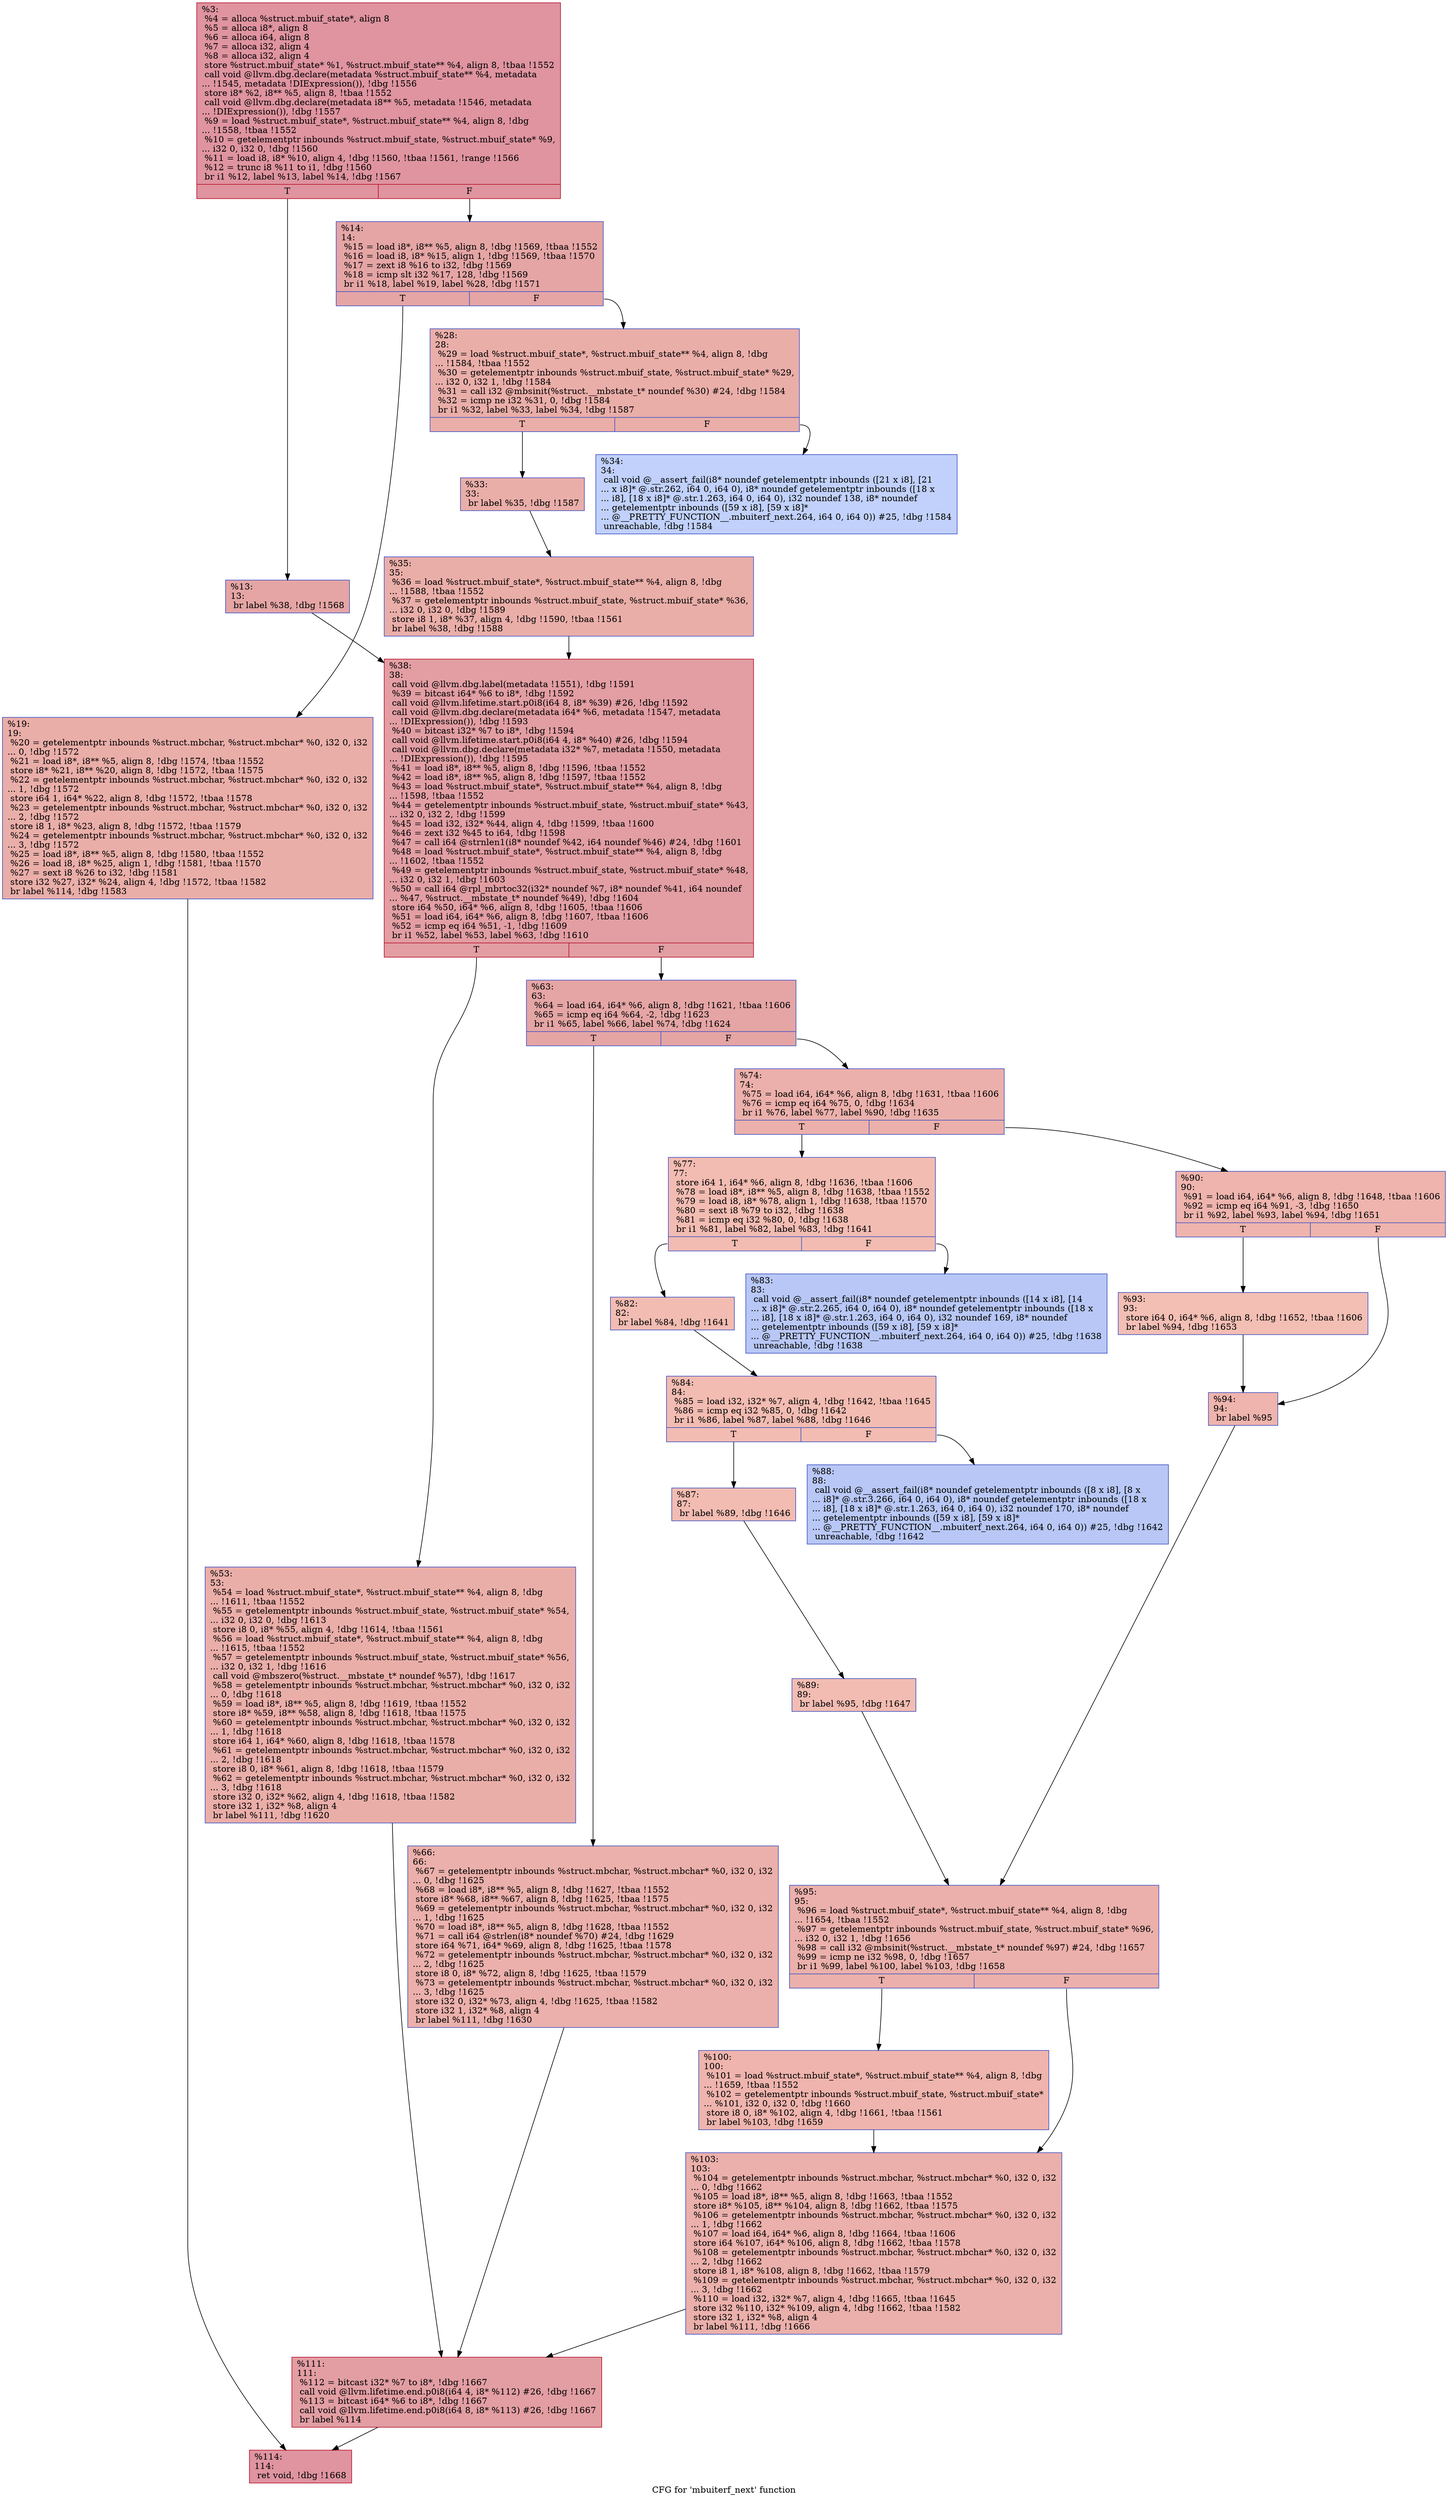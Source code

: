 digraph "CFG for 'mbuiterf_next' function" {
	label="CFG for 'mbuiterf_next' function";

	Node0x270a580 [shape=record,color="#b70d28ff", style=filled, fillcolor="#b70d2870",label="{%3:\l  %4 = alloca %struct.mbuif_state*, align 8\l  %5 = alloca i8*, align 8\l  %6 = alloca i64, align 8\l  %7 = alloca i32, align 4\l  %8 = alloca i32, align 4\l  store %struct.mbuif_state* %1, %struct.mbuif_state** %4, align 8, !tbaa !1552\l  call void @llvm.dbg.declare(metadata %struct.mbuif_state** %4, metadata\l... !1545, metadata !DIExpression()), !dbg !1556\l  store i8* %2, i8** %5, align 8, !tbaa !1552\l  call void @llvm.dbg.declare(metadata i8** %5, metadata !1546, metadata\l... !DIExpression()), !dbg !1557\l  %9 = load %struct.mbuif_state*, %struct.mbuif_state** %4, align 8, !dbg\l... !1558, !tbaa !1552\l  %10 = getelementptr inbounds %struct.mbuif_state, %struct.mbuif_state* %9,\l... i32 0, i32 0, !dbg !1560\l  %11 = load i8, i8* %10, align 4, !dbg !1560, !tbaa !1561, !range !1566\l  %12 = trunc i8 %11 to i1, !dbg !1560\l  br i1 %12, label %13, label %14, !dbg !1567\l|{<s0>T|<s1>F}}"];
	Node0x270a580:s0 -> Node0x270a650;
	Node0x270a580:s1 -> Node0x270a6a0;
	Node0x270a650 [shape=record,color="#3d50c3ff", style=filled, fillcolor="#c5333470",label="{%13:\l13:                                               \l  br label %38, !dbg !1568\l}"];
	Node0x270a650 -> Node0x270a880;
	Node0x270a6a0 [shape=record,color="#3d50c3ff", style=filled, fillcolor="#c5333470",label="{%14:\l14:                                               \l  %15 = load i8*, i8** %5, align 8, !dbg !1569, !tbaa !1552\l  %16 = load i8, i8* %15, align 1, !dbg !1569, !tbaa !1570\l  %17 = zext i8 %16 to i32, !dbg !1569\l  %18 = icmp slt i32 %17, 128, !dbg !1569\l  br i1 %18, label %19, label %28, !dbg !1571\l|{<s0>T|<s1>F}}"];
	Node0x270a6a0:s0 -> Node0x270a6f0;
	Node0x270a6a0:s1 -> Node0x270a740;
	Node0x270a6f0 [shape=record,color="#3d50c3ff", style=filled, fillcolor="#d0473d70",label="{%19:\l19:                                               \l  %20 = getelementptr inbounds %struct.mbchar, %struct.mbchar* %0, i32 0, i32\l... 0, !dbg !1572\l  %21 = load i8*, i8** %5, align 8, !dbg !1574, !tbaa !1552\l  store i8* %21, i8** %20, align 8, !dbg !1572, !tbaa !1575\l  %22 = getelementptr inbounds %struct.mbchar, %struct.mbchar* %0, i32 0, i32\l... 1, !dbg !1572\l  store i64 1, i64* %22, align 8, !dbg !1572, !tbaa !1578\l  %23 = getelementptr inbounds %struct.mbchar, %struct.mbchar* %0, i32 0, i32\l... 2, !dbg !1572\l  store i8 1, i8* %23, align 8, !dbg !1572, !tbaa !1579\l  %24 = getelementptr inbounds %struct.mbchar, %struct.mbchar* %0, i32 0, i32\l... 3, !dbg !1572\l  %25 = load i8*, i8** %5, align 8, !dbg !1580, !tbaa !1552\l  %26 = load i8, i8* %25, align 1, !dbg !1581, !tbaa !1570\l  %27 = sext i8 %26 to i32, !dbg !1581\l  store i32 %27, i32* %24, align 4, !dbg !1572, !tbaa !1582\l  br label %114, !dbg !1583\l}"];
	Node0x270a6f0 -> Node0x270ae70;
	Node0x270a740 [shape=record,color="#3d50c3ff", style=filled, fillcolor="#d0473d70",label="{%28:\l28:                                               \l  %29 = load %struct.mbuif_state*, %struct.mbuif_state** %4, align 8, !dbg\l... !1584, !tbaa !1552\l  %30 = getelementptr inbounds %struct.mbuif_state, %struct.mbuif_state* %29,\l... i32 0, i32 1, !dbg !1584\l  %31 = call i32 @mbsinit(%struct.__mbstate_t* noundef %30) #24, !dbg !1584\l  %32 = icmp ne i32 %31, 0, !dbg !1584\l  br i1 %32, label %33, label %34, !dbg !1587\l|{<s0>T|<s1>F}}"];
	Node0x270a740:s0 -> Node0x270a790;
	Node0x270a740:s1 -> Node0x270a7e0;
	Node0x270a790 [shape=record,color="#3d50c3ff", style=filled, fillcolor="#d0473d70",label="{%33:\l33:                                               \l  br label %35, !dbg !1587\l}"];
	Node0x270a790 -> Node0x270a830;
	Node0x270a7e0 [shape=record,color="#3d50c3ff", style=filled, fillcolor="#7396f570",label="{%34:\l34:                                               \l  call void @__assert_fail(i8* noundef getelementptr inbounds ([21 x i8], [21\l... x i8]* @.str.262, i64 0, i64 0), i8* noundef getelementptr inbounds ([18 x\l... i8], [18 x i8]* @.str.1.263, i64 0, i64 0), i32 noundef 138, i8* noundef\l... getelementptr inbounds ([59 x i8], [59 x i8]*\l... @__PRETTY_FUNCTION__.mbuiterf_next.264, i64 0, i64 0)) #25, !dbg !1584\l  unreachable, !dbg !1584\l}"];
	Node0x270a830 [shape=record,color="#3d50c3ff", style=filled, fillcolor="#d0473d70",label="{%35:\l35:                                               \l  %36 = load %struct.mbuif_state*, %struct.mbuif_state** %4, align 8, !dbg\l... !1588, !tbaa !1552\l  %37 = getelementptr inbounds %struct.mbuif_state, %struct.mbuif_state* %36,\l... i32 0, i32 0, !dbg !1589\l  store i8 1, i8* %37, align 4, !dbg !1590, !tbaa !1561\l  br label %38, !dbg !1588\l}"];
	Node0x270a830 -> Node0x270a880;
	Node0x270a880 [shape=record,color="#b70d28ff", style=filled, fillcolor="#be242e70",label="{%38:\l38:                                               \l  call void @llvm.dbg.label(metadata !1551), !dbg !1591\l  %39 = bitcast i64* %6 to i8*, !dbg !1592\l  call void @llvm.lifetime.start.p0i8(i64 8, i8* %39) #26, !dbg !1592\l  call void @llvm.dbg.declare(metadata i64* %6, metadata !1547, metadata\l... !DIExpression()), !dbg !1593\l  %40 = bitcast i32* %7 to i8*, !dbg !1594\l  call void @llvm.lifetime.start.p0i8(i64 4, i8* %40) #26, !dbg !1594\l  call void @llvm.dbg.declare(metadata i32* %7, metadata !1550, metadata\l... !DIExpression()), !dbg !1595\l  %41 = load i8*, i8** %5, align 8, !dbg !1596, !tbaa !1552\l  %42 = load i8*, i8** %5, align 8, !dbg !1597, !tbaa !1552\l  %43 = load %struct.mbuif_state*, %struct.mbuif_state** %4, align 8, !dbg\l... !1598, !tbaa !1552\l  %44 = getelementptr inbounds %struct.mbuif_state, %struct.mbuif_state* %43,\l... i32 0, i32 2, !dbg !1599\l  %45 = load i32, i32* %44, align 4, !dbg !1599, !tbaa !1600\l  %46 = zext i32 %45 to i64, !dbg !1598\l  %47 = call i64 @strnlen1(i8* noundef %42, i64 noundef %46) #24, !dbg !1601\l  %48 = load %struct.mbuif_state*, %struct.mbuif_state** %4, align 8, !dbg\l... !1602, !tbaa !1552\l  %49 = getelementptr inbounds %struct.mbuif_state, %struct.mbuif_state* %48,\l... i32 0, i32 1, !dbg !1603\l  %50 = call i64 @rpl_mbrtoc32(i32* noundef %7, i8* noundef %41, i64 noundef\l... %47, %struct.__mbstate_t* noundef %49), !dbg !1604\l  store i64 %50, i64* %6, align 8, !dbg !1605, !tbaa !1606\l  %51 = load i64, i64* %6, align 8, !dbg !1607, !tbaa !1606\l  %52 = icmp eq i64 %51, -1, !dbg !1609\l  br i1 %52, label %53, label %63, !dbg !1610\l|{<s0>T|<s1>F}}"];
	Node0x270a880:s0 -> Node0x270a8d0;
	Node0x270a880:s1 -> Node0x270a920;
	Node0x270a8d0 [shape=record,color="#3d50c3ff", style=filled, fillcolor="#d0473d70",label="{%53:\l53:                                               \l  %54 = load %struct.mbuif_state*, %struct.mbuif_state** %4, align 8, !dbg\l... !1611, !tbaa !1552\l  %55 = getelementptr inbounds %struct.mbuif_state, %struct.mbuif_state* %54,\l... i32 0, i32 0, !dbg !1613\l  store i8 0, i8* %55, align 4, !dbg !1614, !tbaa !1561\l  %56 = load %struct.mbuif_state*, %struct.mbuif_state** %4, align 8, !dbg\l... !1615, !tbaa !1552\l  %57 = getelementptr inbounds %struct.mbuif_state, %struct.mbuif_state* %56,\l... i32 0, i32 1, !dbg !1616\l  call void @mbszero(%struct.__mbstate_t* noundef %57), !dbg !1617\l  %58 = getelementptr inbounds %struct.mbchar, %struct.mbchar* %0, i32 0, i32\l... 0, !dbg !1618\l  %59 = load i8*, i8** %5, align 8, !dbg !1619, !tbaa !1552\l  store i8* %59, i8** %58, align 8, !dbg !1618, !tbaa !1575\l  %60 = getelementptr inbounds %struct.mbchar, %struct.mbchar* %0, i32 0, i32\l... 1, !dbg !1618\l  store i64 1, i64* %60, align 8, !dbg !1618, !tbaa !1578\l  %61 = getelementptr inbounds %struct.mbchar, %struct.mbchar* %0, i32 0, i32\l... 2, !dbg !1618\l  store i8 0, i8* %61, align 8, !dbg !1618, !tbaa !1579\l  %62 = getelementptr inbounds %struct.mbchar, %struct.mbchar* %0, i32 0, i32\l... 3, !dbg !1618\l  store i32 0, i32* %62, align 4, !dbg !1618, !tbaa !1582\l  store i32 1, i32* %8, align 4\l  br label %111, !dbg !1620\l}"];
	Node0x270a8d0 -> Node0x270ae20;
	Node0x270a920 [shape=record,color="#3d50c3ff", style=filled, fillcolor="#c5333470",label="{%63:\l63:                                               \l  %64 = load i64, i64* %6, align 8, !dbg !1621, !tbaa !1606\l  %65 = icmp eq i64 %64, -2, !dbg !1623\l  br i1 %65, label %66, label %74, !dbg !1624\l|{<s0>T|<s1>F}}"];
	Node0x270a920:s0 -> Node0x270a970;
	Node0x270a920:s1 -> Node0x270a9c0;
	Node0x270a970 [shape=record,color="#3d50c3ff", style=filled, fillcolor="#d24b4070",label="{%66:\l66:                                               \l  %67 = getelementptr inbounds %struct.mbchar, %struct.mbchar* %0, i32 0, i32\l... 0, !dbg !1625\l  %68 = load i8*, i8** %5, align 8, !dbg !1627, !tbaa !1552\l  store i8* %68, i8** %67, align 8, !dbg !1625, !tbaa !1575\l  %69 = getelementptr inbounds %struct.mbchar, %struct.mbchar* %0, i32 0, i32\l... 1, !dbg !1625\l  %70 = load i8*, i8** %5, align 8, !dbg !1628, !tbaa !1552\l  %71 = call i64 @strlen(i8* noundef %70) #24, !dbg !1629\l  store i64 %71, i64* %69, align 8, !dbg !1625, !tbaa !1578\l  %72 = getelementptr inbounds %struct.mbchar, %struct.mbchar* %0, i32 0, i32\l... 2, !dbg !1625\l  store i8 0, i8* %72, align 8, !dbg !1625, !tbaa !1579\l  %73 = getelementptr inbounds %struct.mbchar, %struct.mbchar* %0, i32 0, i32\l... 3, !dbg !1625\l  store i32 0, i32* %73, align 4, !dbg !1625, !tbaa !1582\l  store i32 1, i32* %8, align 4\l  br label %111, !dbg !1630\l}"];
	Node0x270a970 -> Node0x270ae20;
	Node0x270a9c0 [shape=record,color="#3d50c3ff", style=filled, fillcolor="#d24b4070",label="{%74:\l74:                                               \l  %75 = load i64, i64* %6, align 8, !dbg !1631, !tbaa !1606\l  %76 = icmp eq i64 %75, 0, !dbg !1634\l  br i1 %76, label %77, label %90, !dbg !1635\l|{<s0>T|<s1>F}}"];
	Node0x270a9c0:s0 -> Node0x270aa10;
	Node0x270a9c0:s1 -> Node0x270ac40;
	Node0x270aa10 [shape=record,color="#3d50c3ff", style=filled, fillcolor="#e1675170",label="{%77:\l77:                                               \l  store i64 1, i64* %6, align 8, !dbg !1636, !tbaa !1606\l  %78 = load i8*, i8** %5, align 8, !dbg !1638, !tbaa !1552\l  %79 = load i8, i8* %78, align 1, !dbg !1638, !tbaa !1570\l  %80 = sext i8 %79 to i32, !dbg !1638\l  %81 = icmp eq i32 %80, 0, !dbg !1638\l  br i1 %81, label %82, label %83, !dbg !1641\l|{<s0>T|<s1>F}}"];
	Node0x270aa10:s0 -> Node0x270aa60;
	Node0x270aa10:s1 -> Node0x270aab0;
	Node0x270aa60 [shape=record,color="#3d50c3ff", style=filled, fillcolor="#e1675170",label="{%82:\l82:                                               \l  br label %84, !dbg !1641\l}"];
	Node0x270aa60 -> Node0x270ab00;
	Node0x270aab0 [shape=record,color="#3d50c3ff", style=filled, fillcolor="#5f7fe870",label="{%83:\l83:                                               \l  call void @__assert_fail(i8* noundef getelementptr inbounds ([14 x i8], [14\l... x i8]* @.str.2.265, i64 0, i64 0), i8* noundef getelementptr inbounds ([18 x\l... i8], [18 x i8]* @.str.1.263, i64 0, i64 0), i32 noundef 169, i8* noundef\l... getelementptr inbounds ([59 x i8], [59 x i8]*\l... @__PRETTY_FUNCTION__.mbuiterf_next.264, i64 0, i64 0)) #25, !dbg !1638\l  unreachable, !dbg !1638\l}"];
	Node0x270ab00 [shape=record,color="#3d50c3ff", style=filled, fillcolor="#e1675170",label="{%84:\l84:                                               \l  %85 = load i32, i32* %7, align 4, !dbg !1642, !tbaa !1645\l  %86 = icmp eq i32 %85, 0, !dbg !1642\l  br i1 %86, label %87, label %88, !dbg !1646\l|{<s0>T|<s1>F}}"];
	Node0x270ab00:s0 -> Node0x270ab50;
	Node0x270ab00:s1 -> Node0x270aba0;
	Node0x270ab50 [shape=record,color="#3d50c3ff", style=filled, fillcolor="#e1675170",label="{%87:\l87:                                               \l  br label %89, !dbg !1646\l}"];
	Node0x270ab50 -> Node0x270abf0;
	Node0x270aba0 [shape=record,color="#3d50c3ff", style=filled, fillcolor="#5f7fe870",label="{%88:\l88:                                               \l  call void @__assert_fail(i8* noundef getelementptr inbounds ([8 x i8], [8 x\l... i8]* @.str.3.266, i64 0, i64 0), i8* noundef getelementptr inbounds ([18 x\l... i8], [18 x i8]* @.str.1.263, i64 0, i64 0), i32 noundef 170, i8* noundef\l... getelementptr inbounds ([59 x i8], [59 x i8]*\l... @__PRETTY_FUNCTION__.mbuiterf_next.264, i64 0, i64 0)) #25, !dbg !1642\l  unreachable, !dbg !1642\l}"];
	Node0x270abf0 [shape=record,color="#3d50c3ff", style=filled, fillcolor="#e1675170",label="{%89:\l89:                                               \l  br label %95, !dbg !1647\l}"];
	Node0x270abf0 -> Node0x270ad30;
	Node0x270ac40 [shape=record,color="#3d50c3ff", style=filled, fillcolor="#d8564670",label="{%90:\l90:                                               \l  %91 = load i64, i64* %6, align 8, !dbg !1648, !tbaa !1606\l  %92 = icmp eq i64 %91, -3, !dbg !1650\l  br i1 %92, label %93, label %94, !dbg !1651\l|{<s0>T|<s1>F}}"];
	Node0x270ac40:s0 -> Node0x270ac90;
	Node0x270ac40:s1 -> Node0x270ace0;
	Node0x270ac90 [shape=record,color="#3d50c3ff", style=filled, fillcolor="#e36c5570",label="{%93:\l93:                                               \l  store i64 0, i64* %6, align 8, !dbg !1652, !tbaa !1606\l  br label %94, !dbg !1653\l}"];
	Node0x270ac90 -> Node0x270ace0;
	Node0x270ace0 [shape=record,color="#3d50c3ff", style=filled, fillcolor="#d8564670",label="{%94:\l94:                                               \l  br label %95\l}"];
	Node0x270ace0 -> Node0x270ad30;
	Node0x270ad30 [shape=record,color="#3d50c3ff", style=filled, fillcolor="#d24b4070",label="{%95:\l95:                                               \l  %96 = load %struct.mbuif_state*, %struct.mbuif_state** %4, align 8, !dbg\l... !1654, !tbaa !1552\l  %97 = getelementptr inbounds %struct.mbuif_state, %struct.mbuif_state* %96,\l... i32 0, i32 1, !dbg !1656\l  %98 = call i32 @mbsinit(%struct.__mbstate_t* noundef %97) #24, !dbg !1657\l  %99 = icmp ne i32 %98, 0, !dbg !1657\l  br i1 %99, label %100, label %103, !dbg !1658\l|{<s0>T|<s1>F}}"];
	Node0x270ad30:s0 -> Node0x270ad80;
	Node0x270ad30:s1 -> Node0x270add0;
	Node0x270ad80 [shape=record,color="#3d50c3ff", style=filled, fillcolor="#d8564670",label="{%100:\l100:                                              \l  %101 = load %struct.mbuif_state*, %struct.mbuif_state** %4, align 8, !dbg\l... !1659, !tbaa !1552\l  %102 = getelementptr inbounds %struct.mbuif_state, %struct.mbuif_state*\l... %101, i32 0, i32 0, !dbg !1660\l  store i8 0, i8* %102, align 4, !dbg !1661, !tbaa !1561\l  br label %103, !dbg !1659\l}"];
	Node0x270ad80 -> Node0x270add0;
	Node0x270add0 [shape=record,color="#3d50c3ff", style=filled, fillcolor="#d24b4070",label="{%103:\l103:                                              \l  %104 = getelementptr inbounds %struct.mbchar, %struct.mbchar* %0, i32 0, i32\l... 0, !dbg !1662\l  %105 = load i8*, i8** %5, align 8, !dbg !1663, !tbaa !1552\l  store i8* %105, i8** %104, align 8, !dbg !1662, !tbaa !1575\l  %106 = getelementptr inbounds %struct.mbchar, %struct.mbchar* %0, i32 0, i32\l... 1, !dbg !1662\l  %107 = load i64, i64* %6, align 8, !dbg !1664, !tbaa !1606\l  store i64 %107, i64* %106, align 8, !dbg !1662, !tbaa !1578\l  %108 = getelementptr inbounds %struct.mbchar, %struct.mbchar* %0, i32 0, i32\l... 2, !dbg !1662\l  store i8 1, i8* %108, align 8, !dbg !1662, !tbaa !1579\l  %109 = getelementptr inbounds %struct.mbchar, %struct.mbchar* %0, i32 0, i32\l... 3, !dbg !1662\l  %110 = load i32, i32* %7, align 4, !dbg !1665, !tbaa !1645\l  store i32 %110, i32* %109, align 4, !dbg !1662, !tbaa !1582\l  store i32 1, i32* %8, align 4\l  br label %111, !dbg !1666\l}"];
	Node0x270add0 -> Node0x270ae20;
	Node0x270ae20 [shape=record,color="#b70d28ff", style=filled, fillcolor="#be242e70",label="{%111:\l111:                                              \l  %112 = bitcast i32* %7 to i8*, !dbg !1667\l  call void @llvm.lifetime.end.p0i8(i64 4, i8* %112) #26, !dbg !1667\l  %113 = bitcast i64* %6 to i8*, !dbg !1667\l  call void @llvm.lifetime.end.p0i8(i64 8, i8* %113) #26, !dbg !1667\l  br label %114\l}"];
	Node0x270ae20 -> Node0x270ae70;
	Node0x270ae70 [shape=record,color="#b70d28ff", style=filled, fillcolor="#b70d2870",label="{%114:\l114:                                              \l  ret void, !dbg !1668\l}"];
}

